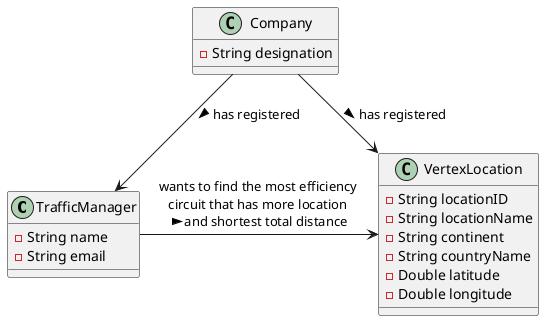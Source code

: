 @startuml
'https://plantuml.com/class-diagram

class TrafficManager{
    -String name
    -String email
}
class Company{
    -String designation
}

class VertexLocation{
    -String locationID
    -String locationName
    -String continent
    -String countryName
    -Double latitude
    -Double longitude
}


Company --> TrafficManager : has registered >
Company --> VertexLocation : has registered >

TrafficManager -> VertexLocation : wants to find the most efficiency \ncircuit that has more location \nand shortest total distance >

@enduml